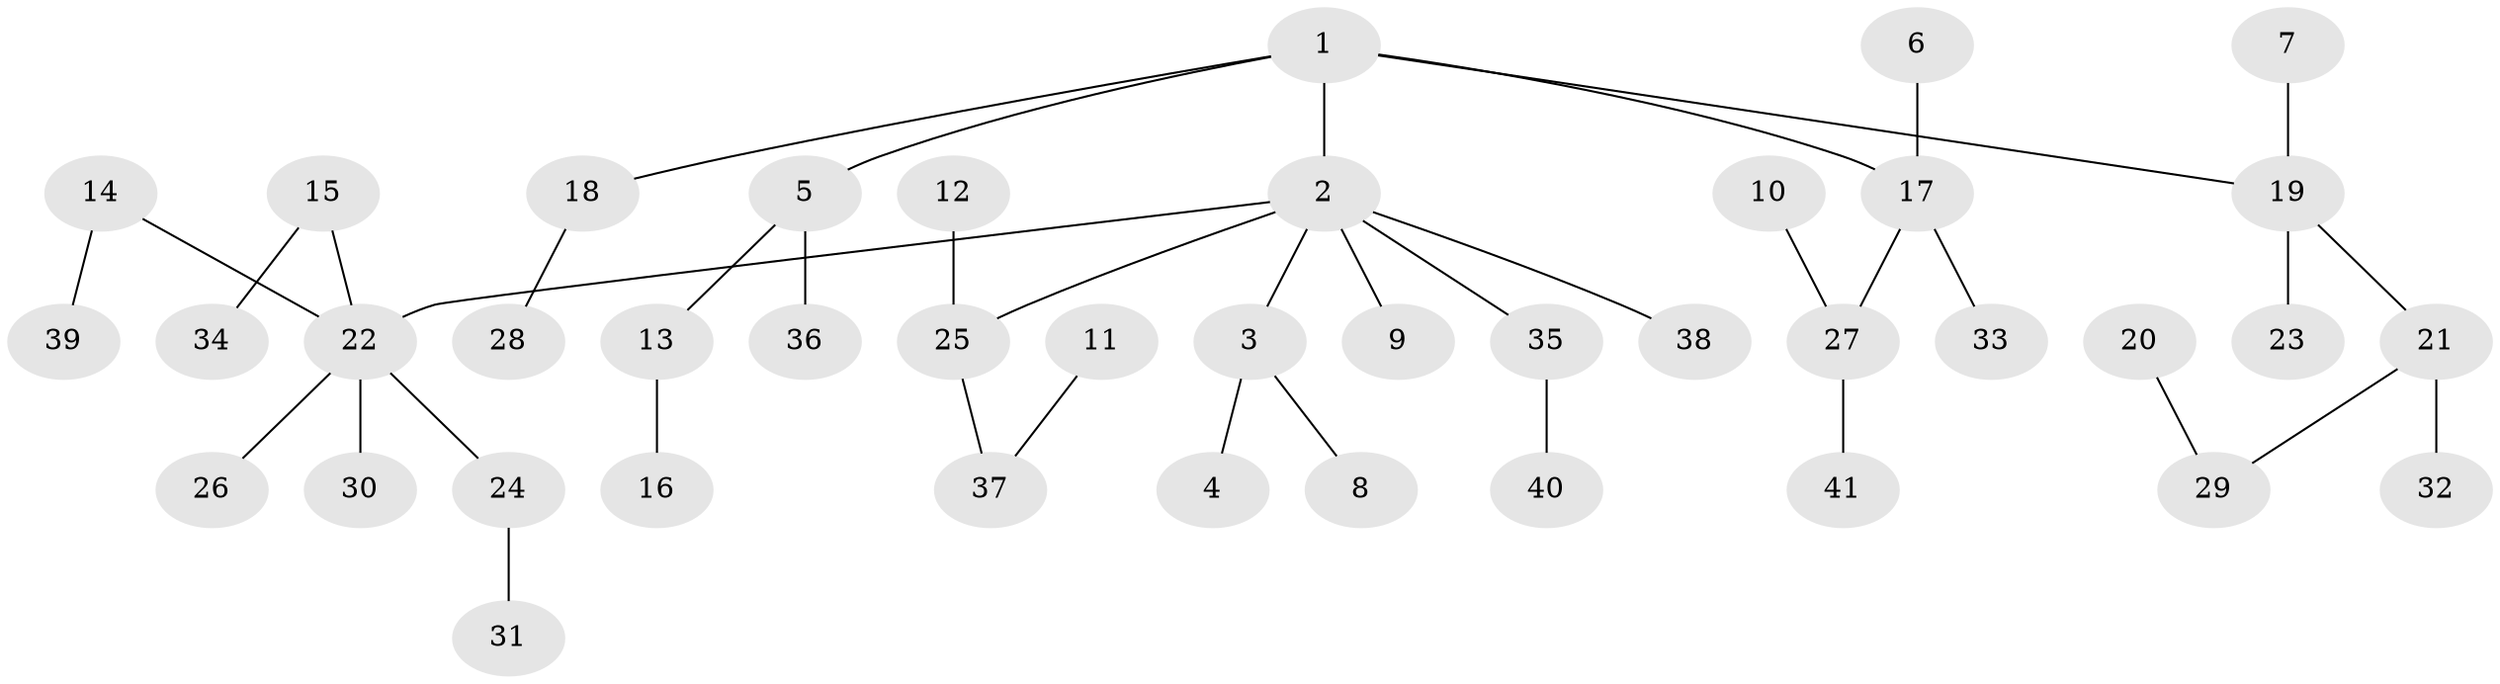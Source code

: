 // original degree distribution, {4: 0.04938271604938271, 5: 0.07407407407407407, 3: 0.13580246913580246, 2: 0.25925925925925924, 1: 0.48148148148148145}
// Generated by graph-tools (version 1.1) at 2025/50/03/09/25 03:50:25]
// undirected, 41 vertices, 40 edges
graph export_dot {
graph [start="1"]
  node [color=gray90,style=filled];
  1;
  2;
  3;
  4;
  5;
  6;
  7;
  8;
  9;
  10;
  11;
  12;
  13;
  14;
  15;
  16;
  17;
  18;
  19;
  20;
  21;
  22;
  23;
  24;
  25;
  26;
  27;
  28;
  29;
  30;
  31;
  32;
  33;
  34;
  35;
  36;
  37;
  38;
  39;
  40;
  41;
  1 -- 2 [weight=1.0];
  1 -- 5 [weight=1.0];
  1 -- 17 [weight=1.0];
  1 -- 18 [weight=1.0];
  1 -- 19 [weight=1.0];
  2 -- 3 [weight=1.0];
  2 -- 9 [weight=1.0];
  2 -- 22 [weight=1.0];
  2 -- 25 [weight=1.0];
  2 -- 35 [weight=1.0];
  2 -- 38 [weight=1.0];
  3 -- 4 [weight=1.0];
  3 -- 8 [weight=1.0];
  5 -- 13 [weight=1.0];
  5 -- 36 [weight=1.0];
  6 -- 17 [weight=1.0];
  7 -- 19 [weight=1.0];
  10 -- 27 [weight=1.0];
  11 -- 37 [weight=1.0];
  12 -- 25 [weight=1.0];
  13 -- 16 [weight=1.0];
  14 -- 22 [weight=1.0];
  14 -- 39 [weight=1.0];
  15 -- 22 [weight=1.0];
  15 -- 34 [weight=1.0];
  17 -- 27 [weight=1.0];
  17 -- 33 [weight=1.0];
  18 -- 28 [weight=1.0];
  19 -- 21 [weight=1.0];
  19 -- 23 [weight=1.0];
  20 -- 29 [weight=1.0];
  21 -- 29 [weight=1.0];
  21 -- 32 [weight=1.0];
  22 -- 24 [weight=1.0];
  22 -- 26 [weight=1.0];
  22 -- 30 [weight=1.0];
  24 -- 31 [weight=1.0];
  25 -- 37 [weight=1.0];
  27 -- 41 [weight=1.0];
  35 -- 40 [weight=1.0];
}
